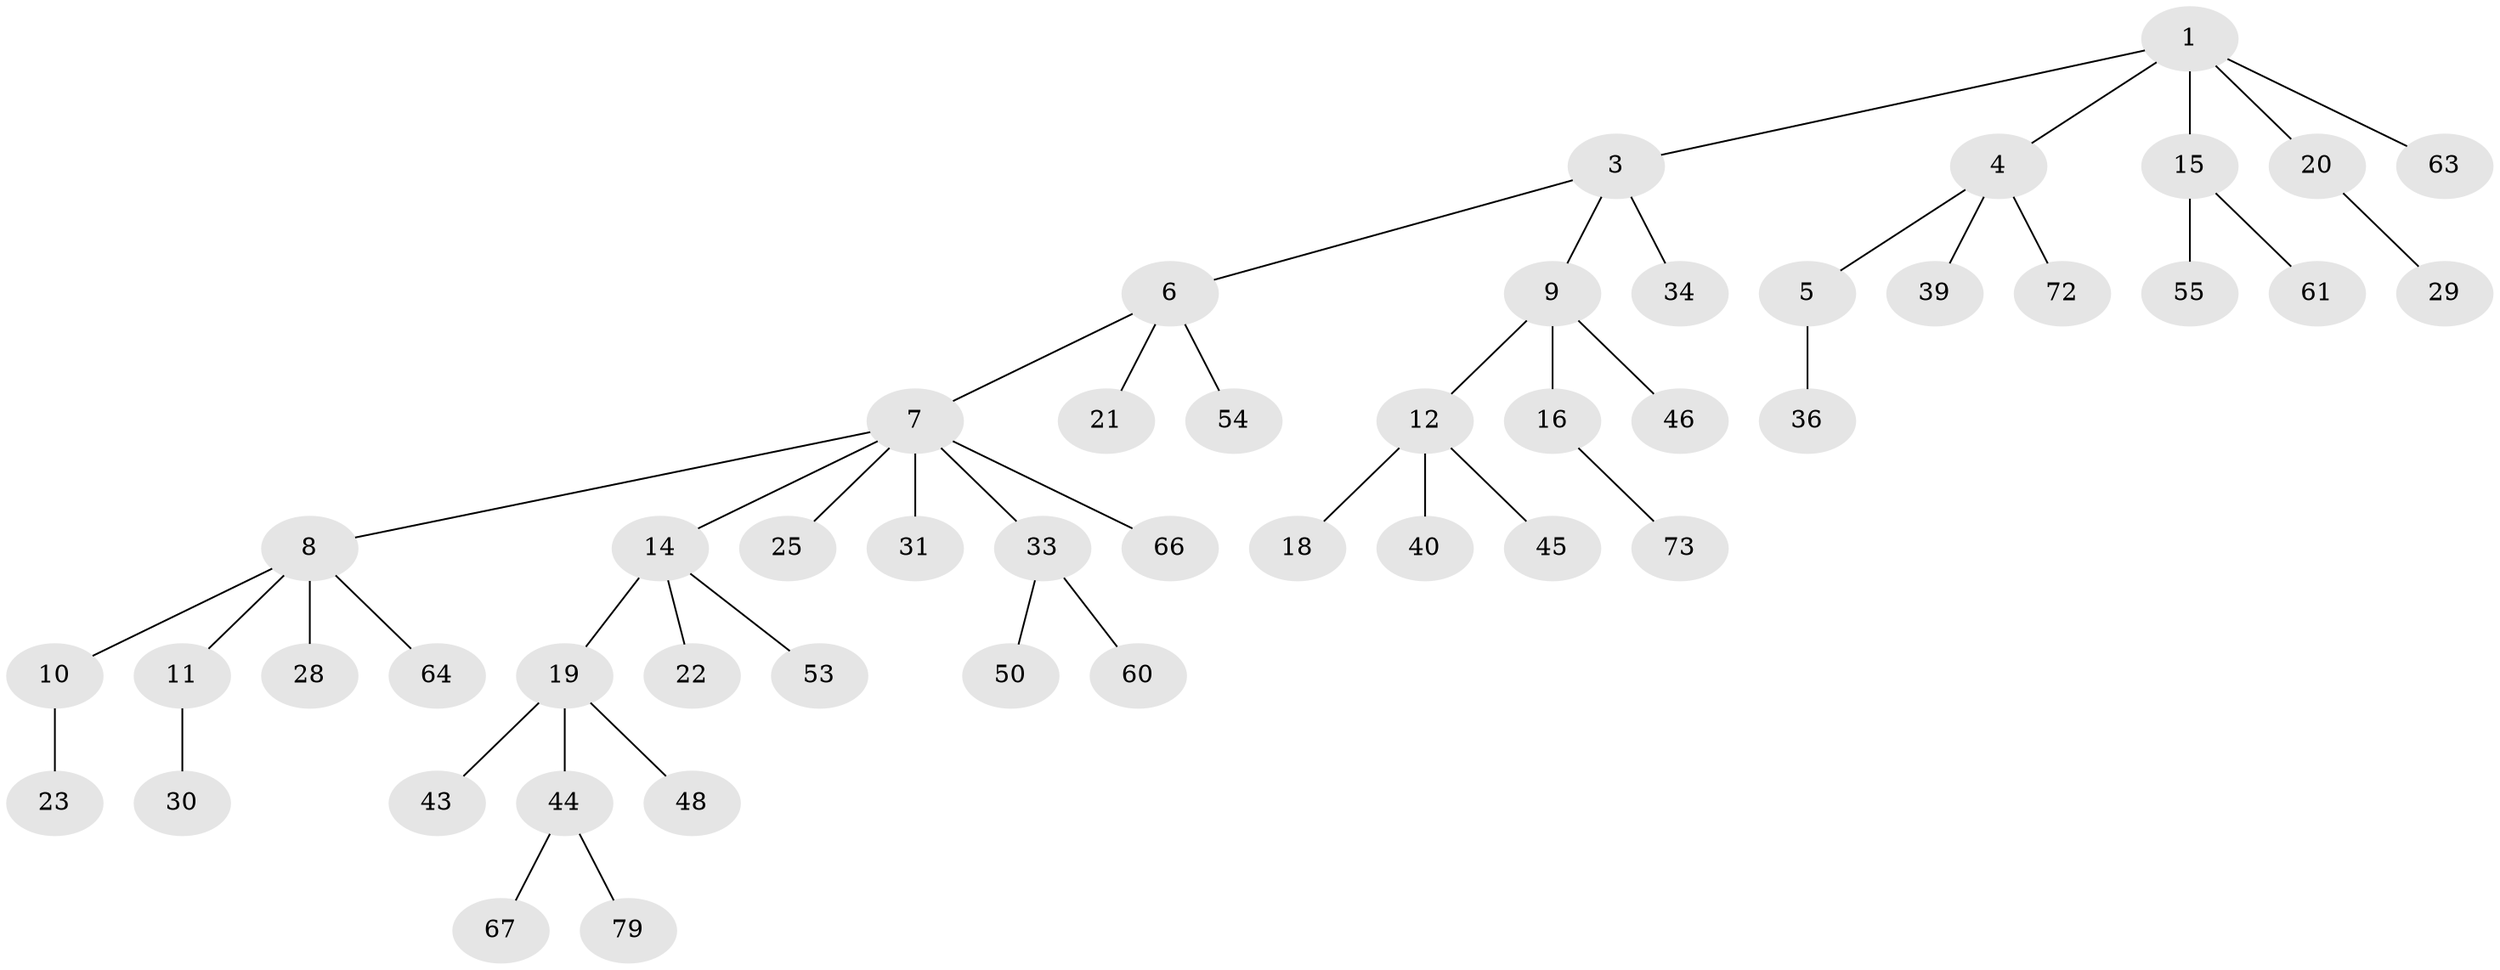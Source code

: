 // original degree distribution, {4: 0.12345679012345678, 3: 0.08641975308641975, 2: 0.2222222222222222, 5: 0.037037037037037035, 6: 0.012345679012345678, 1: 0.5185185185185185}
// Generated by graph-tools (version 1.1) at 2025/19/03/04/25 18:19:24]
// undirected, 48 vertices, 47 edges
graph export_dot {
graph [start="1"]
  node [color=gray90,style=filled];
  1 [super="+2"];
  3;
  4;
  5;
  6 [super="+27"];
  7 [super="+41+13"];
  8;
  9 [super="+32"];
  10;
  11;
  12;
  14 [super="+17"];
  15;
  16;
  18;
  19 [super="+42"];
  20 [super="+38+78+24"];
  21;
  22;
  23 [super="+58+47"];
  25 [super="+35+68+26"];
  28 [super="+75"];
  29 [super="+77"];
  30;
  31 [super="+52+62+49"];
  33;
  34 [super="+37"];
  36 [super="+51"];
  39;
  40;
  43;
  44;
  45;
  46;
  48;
  50;
  53 [super="+59"];
  54 [super="+70+71"];
  55;
  60 [super="+65"];
  61;
  63 [super="+76"];
  64;
  66;
  67 [super="+80"];
  72;
  73;
  79;
  1 -- 3;
  1 -- 15;
  1 -- 63;
  1 -- 4;
  1 -- 20;
  3 -- 6;
  3 -- 9;
  3 -- 34;
  4 -- 5;
  4 -- 39;
  4 -- 72;
  5 -- 36;
  6 -- 7;
  6 -- 21;
  6 -- 54;
  7 -- 8;
  7 -- 14;
  7 -- 33;
  7 -- 66;
  7 -- 25;
  7 -- 31;
  8 -- 10;
  8 -- 11;
  8 -- 28;
  8 -- 64;
  9 -- 12;
  9 -- 16;
  9 -- 46;
  10 -- 23;
  11 -- 30;
  12 -- 18;
  12 -- 40;
  12 -- 45;
  14 -- 22;
  14 -- 53;
  14 -- 19;
  15 -- 55;
  15 -- 61;
  16 -- 73;
  19 -- 43;
  19 -- 44;
  19 -- 48;
  20 -- 29;
  33 -- 50;
  33 -- 60;
  44 -- 67;
  44 -- 79;
}
